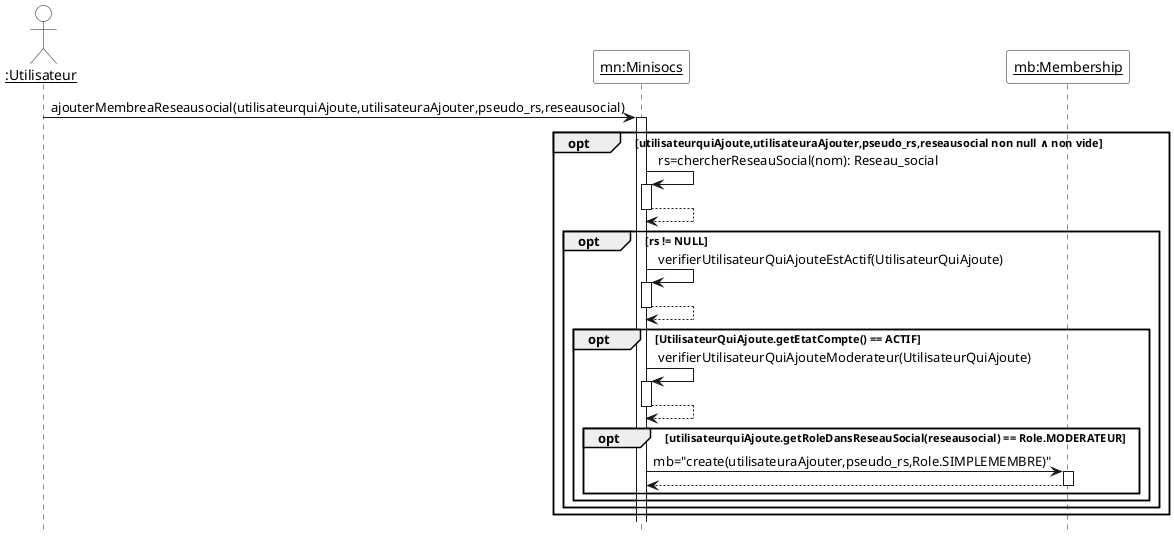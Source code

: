 @startuml

'Diagramme de séquence (PlantUML)'

'Configuration charte graphique'
hide footbox
skinparam sequenceParticipantBackgroundColor White
skinparam sequenceActorBackgroundColor White

'Déclaration des acteurs et des participants (déjà existants avant la séquence)'
actor "__:Utilisateur__" as utilisateur
participant "__mn:Minisocs__" as mn
participant "__mb:Membership__" as mb 

'Séquence avec les messages, les créations de participants, etc.'
utilisateur -> mn ++ : ajouterMembreaReseausocial(utilisateurquiAjoute,utilisateuraAjouter,pseudo_rs,reseausocial)
opt utilisateurquiAjoute,utilisateuraAjouter,pseudo_rs,reseausocial non null ∧ non vide    
 mn -> mn++ : rs=chercherReseauSocial(nom): Reseau_social
 return
  opt rs != NULL
   mn -> mn++ : verifierUtilisateurQuiAjouteEstActif(UtilisateurQuiAjoute)
   return
     opt UtilisateurQuiAjoute.getEtatCompte() == ACTIF
     mn -> mn++ : verifierUtilisateurQuiAjouteModerateur(UtilisateurQuiAjoute)
     return  
      opt utilisateurquiAjoute.getRoleDansReseauSocial(reseausocial) == Role.MODERATEUR
       mn -> mb++ : mb="create(utilisateuraAjouter,pseudo_rs,Role.SIMPLEMEMBRE)"
       return
      end
     end
  end
end

@enduml
